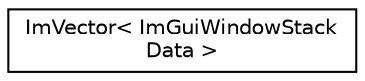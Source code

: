 digraph "Graphical Class Hierarchy"
{
 // LATEX_PDF_SIZE
  edge [fontname="Helvetica",fontsize="10",labelfontname="Helvetica",labelfontsize="10"];
  node [fontname="Helvetica",fontsize="10",shape=record];
  rankdir="LR";
  Node0 [label="ImVector\< ImGuiWindowStack\lData \>",height=0.2,width=0.4,color="black", fillcolor="white", style="filled",URL="$struct_im_vector.html",tooltip=" "];
}
